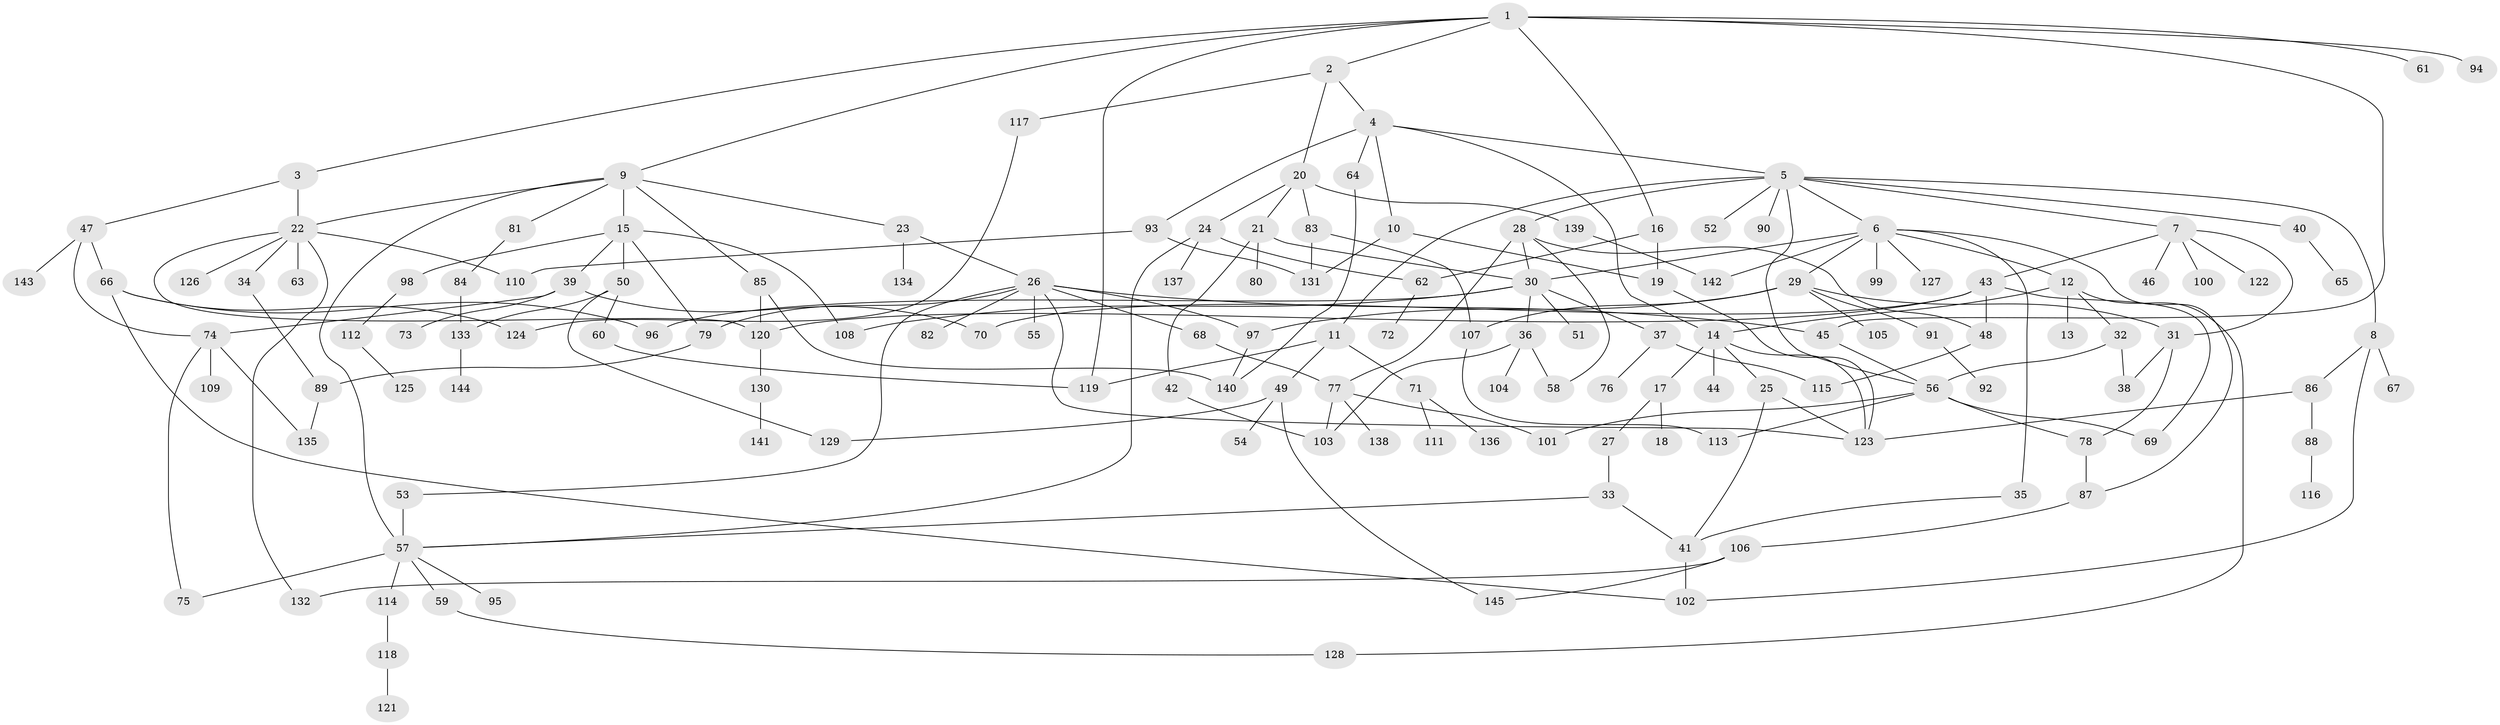 // Generated by graph-tools (version 1.1) at 2025/25/03/09/25 03:25:31]
// undirected, 145 vertices, 203 edges
graph export_dot {
graph [start="1"]
  node [color=gray90,style=filled];
  1;
  2;
  3;
  4;
  5;
  6;
  7;
  8;
  9;
  10;
  11;
  12;
  13;
  14;
  15;
  16;
  17;
  18;
  19;
  20;
  21;
  22;
  23;
  24;
  25;
  26;
  27;
  28;
  29;
  30;
  31;
  32;
  33;
  34;
  35;
  36;
  37;
  38;
  39;
  40;
  41;
  42;
  43;
  44;
  45;
  46;
  47;
  48;
  49;
  50;
  51;
  52;
  53;
  54;
  55;
  56;
  57;
  58;
  59;
  60;
  61;
  62;
  63;
  64;
  65;
  66;
  67;
  68;
  69;
  70;
  71;
  72;
  73;
  74;
  75;
  76;
  77;
  78;
  79;
  80;
  81;
  82;
  83;
  84;
  85;
  86;
  87;
  88;
  89;
  90;
  91;
  92;
  93;
  94;
  95;
  96;
  97;
  98;
  99;
  100;
  101;
  102;
  103;
  104;
  105;
  106;
  107;
  108;
  109;
  110;
  111;
  112;
  113;
  114;
  115;
  116;
  117;
  118;
  119;
  120;
  121;
  122;
  123;
  124;
  125;
  126;
  127;
  128;
  129;
  130;
  131;
  132;
  133;
  134;
  135;
  136;
  137;
  138;
  139;
  140;
  141;
  142;
  143;
  144;
  145;
  1 -- 2;
  1 -- 3;
  1 -- 9;
  1 -- 16;
  1 -- 61;
  1 -- 94;
  1 -- 45;
  1 -- 119;
  2 -- 4;
  2 -- 20;
  2 -- 117;
  3 -- 47;
  3 -- 22;
  4 -- 5;
  4 -- 10;
  4 -- 14;
  4 -- 64;
  4 -- 93;
  5 -- 6;
  5 -- 7;
  5 -- 8;
  5 -- 11;
  5 -- 28;
  5 -- 40;
  5 -- 52;
  5 -- 56;
  5 -- 90;
  6 -- 12;
  6 -- 29;
  6 -- 35;
  6 -- 87;
  6 -- 99;
  6 -- 127;
  6 -- 142;
  6 -- 30;
  7 -- 31;
  7 -- 43;
  7 -- 46;
  7 -- 100;
  7 -- 122;
  8 -- 67;
  8 -- 86;
  8 -- 102;
  9 -- 15;
  9 -- 22;
  9 -- 23;
  9 -- 57;
  9 -- 81;
  9 -- 85;
  10 -- 19;
  10 -- 131;
  11 -- 49;
  11 -- 71;
  11 -- 119;
  12 -- 13;
  12 -- 32;
  12 -- 128;
  12 -- 14;
  14 -- 17;
  14 -- 25;
  14 -- 44;
  14 -- 123;
  15 -- 39;
  15 -- 50;
  15 -- 79;
  15 -- 98;
  15 -- 108;
  16 -- 19;
  16 -- 62;
  17 -- 18;
  17 -- 27;
  19 -- 123;
  20 -- 21;
  20 -- 24;
  20 -- 83;
  20 -- 139;
  21 -- 30;
  21 -- 42;
  21 -- 80;
  22 -- 34;
  22 -- 63;
  22 -- 120;
  22 -- 126;
  22 -- 132;
  22 -- 110;
  23 -- 26;
  23 -- 134;
  24 -- 137;
  24 -- 62;
  24 -- 57;
  25 -- 41;
  25 -- 123;
  26 -- 45;
  26 -- 53;
  26 -- 55;
  26 -- 68;
  26 -- 82;
  26 -- 79;
  26 -- 123;
  26 -- 97;
  27 -- 33;
  28 -- 58;
  28 -- 48;
  28 -- 30;
  28 -- 77;
  29 -- 91;
  29 -- 97;
  29 -- 105;
  29 -- 31;
  29 -- 107;
  30 -- 36;
  30 -- 37;
  30 -- 51;
  30 -- 108;
  30 -- 96;
  31 -- 38;
  31 -- 78;
  32 -- 38;
  32 -- 56;
  33 -- 41;
  33 -- 57;
  34 -- 89;
  35 -- 41;
  36 -- 103;
  36 -- 104;
  36 -- 58;
  37 -- 76;
  37 -- 115;
  39 -- 70;
  39 -- 73;
  39 -- 74;
  40 -- 65;
  41 -- 102;
  42 -- 103;
  43 -- 48;
  43 -- 69;
  43 -- 70;
  43 -- 120;
  45 -- 56;
  47 -- 66;
  47 -- 143;
  47 -- 74;
  48 -- 115;
  49 -- 54;
  49 -- 129;
  49 -- 145;
  50 -- 60;
  50 -- 129;
  50 -- 133;
  53 -- 57;
  56 -- 78;
  56 -- 101;
  56 -- 113;
  56 -- 69;
  57 -- 59;
  57 -- 75;
  57 -- 95;
  57 -- 114;
  59 -- 128;
  60 -- 119;
  62 -- 72;
  64 -- 140;
  66 -- 96;
  66 -- 102;
  66 -- 124;
  68 -- 77;
  71 -- 111;
  71 -- 136;
  74 -- 109;
  74 -- 135;
  74 -- 75;
  77 -- 138;
  77 -- 103;
  77 -- 101;
  78 -- 87;
  79 -- 89;
  81 -- 84;
  83 -- 107;
  83 -- 131;
  84 -- 133;
  85 -- 120;
  85 -- 140;
  86 -- 88;
  86 -- 123;
  87 -- 106;
  88 -- 116;
  89 -- 135;
  91 -- 92;
  93 -- 110;
  93 -- 131;
  97 -- 140;
  98 -- 112;
  106 -- 132;
  106 -- 145;
  107 -- 113;
  112 -- 125;
  114 -- 118;
  117 -- 124;
  118 -- 121;
  120 -- 130;
  130 -- 141;
  133 -- 144;
  139 -- 142;
}
